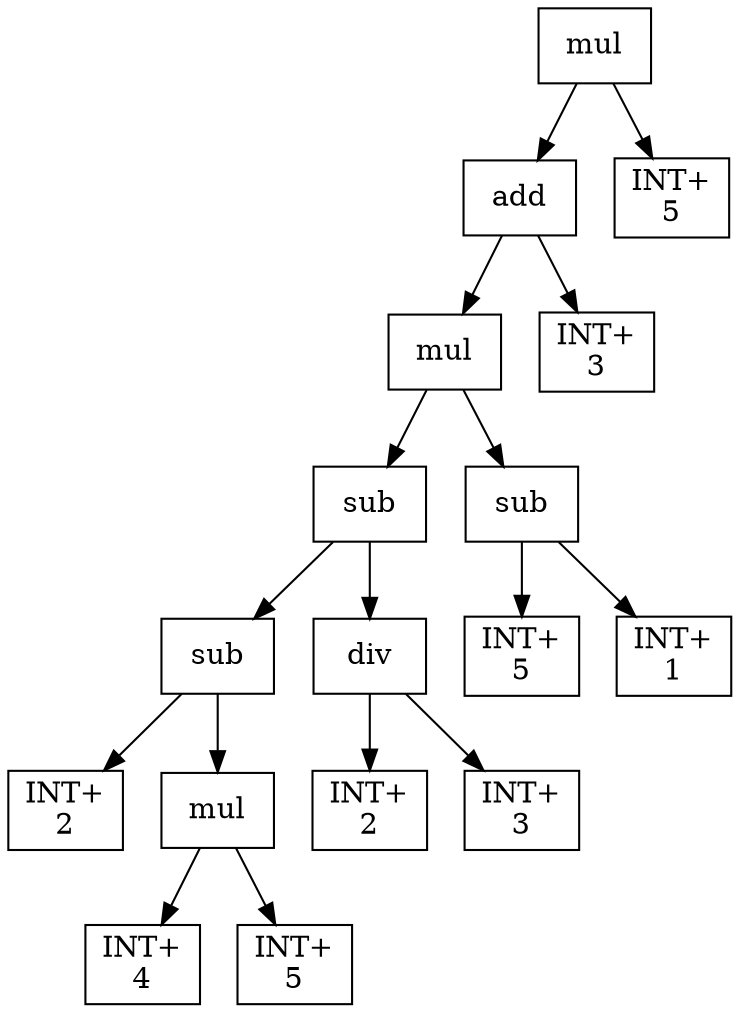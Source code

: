 digraph expr {
  node [shape=box];
  n1 [label="mul"];
  n2 [label="add"];
  n3 [label="mul"];
  n4 [label="sub"];
  n5 [label="sub"];
  n6 [label="INT+\n2"];
  n7 [label="mul"];
  n8 [label="INT+\n4"];
  n9 [label="INT+\n5"];
  n7 -> n8;
  n7 -> n9;
  n5 -> n6;
  n5 -> n7;
  n10 [label="div"];
  n11 [label="INT+\n2"];
  n12 [label="INT+\n3"];
  n10 -> n11;
  n10 -> n12;
  n4 -> n5;
  n4 -> n10;
  n13 [label="sub"];
  n14 [label="INT+\n5"];
  n15 [label="INT+\n1"];
  n13 -> n14;
  n13 -> n15;
  n3 -> n4;
  n3 -> n13;
  n16 [label="INT+\n3"];
  n2 -> n3;
  n2 -> n16;
  n17 [label="INT+\n5"];
  n1 -> n2;
  n1 -> n17;
}